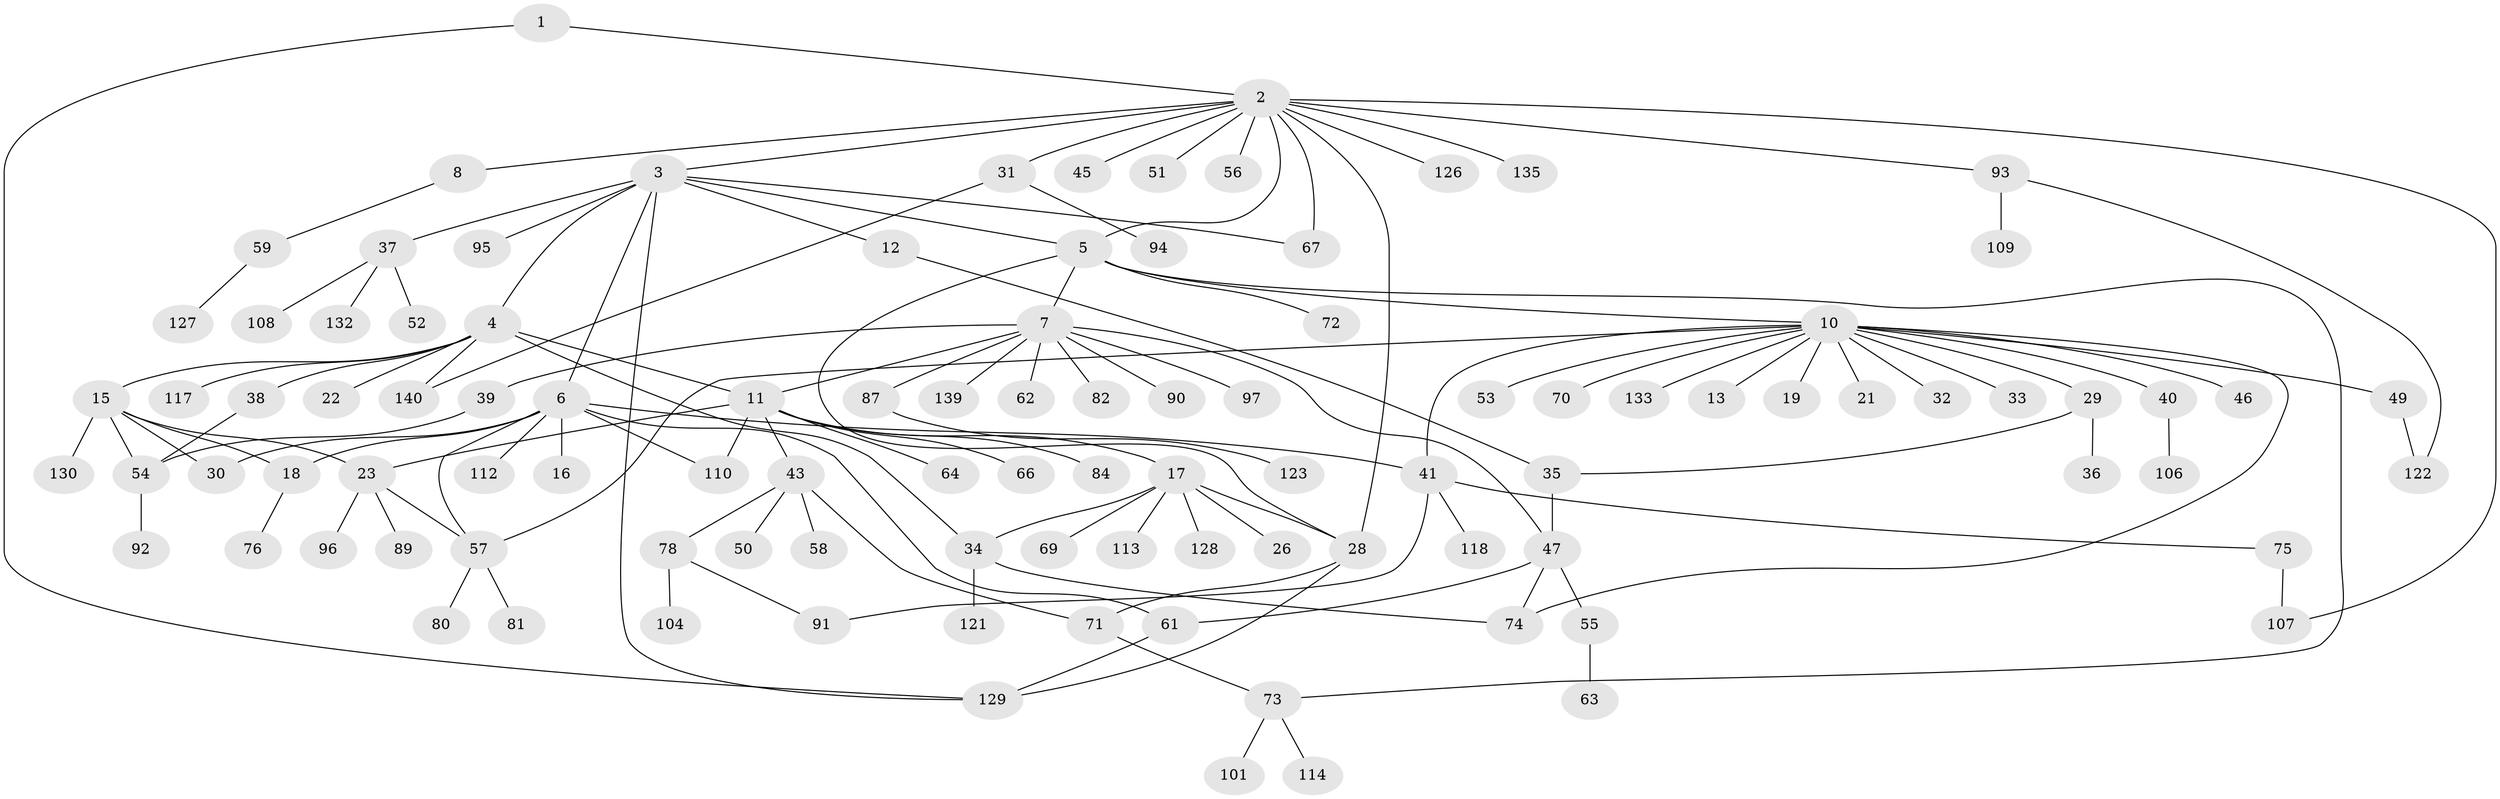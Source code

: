 // original degree distribution, {2: 0.17857142857142858, 15: 0.014285714285714285, 10: 0.014285714285714285, 8: 0.007142857142857143, 7: 0.014285714285714285, 5: 0.06428571428571428, 3: 0.10714285714285714, 9: 0.014285714285714285, 1: 0.5285714285714286, 6: 0.014285714285714285, 4: 0.04285714285714286}
// Generated by graph-tools (version 1.1) at 2025/41/03/06/25 10:41:48]
// undirected, 104 vertices, 132 edges
graph export_dot {
graph [start="1"]
  node [color=gray90,style=filled];
  1;
  2 [super="+77"];
  3 [super="+25"];
  4 [super="+20"];
  5 [super="+105"];
  6 [super="+9"];
  7 [super="+24"];
  8 [super="+86"];
  10 [super="+14"];
  11 [super="+88"];
  12;
  13;
  15 [super="+27"];
  16;
  17 [super="+125"];
  18;
  19;
  21 [super="+99"];
  22;
  23 [super="+68"];
  26;
  28 [super="+120"];
  29 [super="+119"];
  30 [super="+138"];
  31 [super="+98"];
  32;
  33;
  34 [super="+48"];
  35 [super="+116"];
  36;
  37 [super="+44"];
  38;
  39 [super="+42"];
  40 [super="+60"];
  41 [super="+79"];
  43;
  45;
  46;
  47;
  49;
  50;
  51;
  52;
  53;
  54 [super="+131"];
  55 [super="+103"];
  56;
  57 [super="+83"];
  58;
  59;
  61 [super="+65"];
  62;
  63;
  64;
  66;
  67;
  69;
  70;
  71;
  72;
  73 [super="+85"];
  74 [super="+100"];
  75 [super="+124"];
  76;
  78 [super="+111"];
  80;
  81;
  82;
  84;
  87;
  89 [super="+136"];
  90;
  91;
  92;
  93 [super="+102"];
  94;
  95;
  96;
  97;
  101;
  104;
  106;
  107 [super="+115"];
  108;
  109;
  110;
  112;
  113;
  114;
  117;
  118;
  121;
  122 [super="+134"];
  123;
  126;
  127;
  128;
  129 [super="+137"];
  130;
  132;
  133;
  135;
  139;
  140;
  1 -- 2;
  1 -- 129;
  2 -- 3;
  2 -- 5;
  2 -- 8;
  2 -- 31;
  2 -- 45;
  2 -- 51;
  2 -- 56;
  2 -- 67;
  2 -- 93;
  2 -- 107;
  2 -- 126;
  2 -- 135;
  2 -- 28;
  3 -- 4;
  3 -- 6;
  3 -- 12;
  3 -- 37;
  3 -- 67;
  3 -- 95;
  3 -- 129;
  3 -- 5;
  4 -- 11;
  4 -- 15;
  4 -- 22;
  4 -- 38;
  4 -- 117;
  4 -- 140;
  4 -- 34;
  5 -- 7;
  5 -- 10;
  5 -- 72;
  5 -- 73;
  5 -- 28;
  6 -- 41;
  6 -- 110;
  6 -- 16;
  6 -- 112;
  6 -- 18;
  6 -- 30;
  6 -- 57;
  6 -- 61;
  7 -- 11;
  7 -- 87;
  7 -- 97;
  7 -- 82;
  7 -- 39;
  7 -- 90;
  7 -- 139;
  7 -- 62;
  7 -- 47;
  8 -- 59;
  10 -- 13;
  10 -- 19;
  10 -- 21;
  10 -- 29;
  10 -- 33;
  10 -- 40;
  10 -- 41;
  10 -- 46;
  10 -- 49;
  10 -- 53;
  10 -- 57;
  10 -- 70;
  10 -- 74;
  10 -- 32;
  10 -- 133;
  11 -- 17;
  11 -- 23;
  11 -- 43;
  11 -- 64;
  11 -- 66;
  11 -- 84;
  11 -- 110;
  12 -- 35;
  15 -- 18;
  15 -- 30;
  15 -- 54;
  15 -- 130;
  15 -- 23;
  17 -- 26;
  17 -- 28;
  17 -- 34 [weight=2];
  17 -- 69;
  17 -- 113;
  17 -- 128;
  18 -- 76;
  23 -- 57;
  23 -- 89;
  23 -- 96;
  28 -- 129;
  28 -- 71;
  29 -- 36;
  29 -- 35;
  31 -- 94;
  31 -- 140;
  34 -- 121;
  34 -- 74;
  35 -- 47;
  37 -- 52;
  37 -- 108;
  37 -- 132;
  38 -- 54;
  39 -- 54;
  40 -- 106;
  41 -- 75;
  41 -- 118;
  41 -- 91;
  43 -- 50;
  43 -- 58;
  43 -- 71;
  43 -- 78;
  47 -- 55;
  47 -- 61;
  47 -- 74;
  49 -- 122;
  54 -- 92;
  55 -- 63;
  57 -- 80;
  57 -- 81;
  59 -- 127;
  61 -- 129;
  71 -- 73;
  73 -- 114;
  73 -- 101;
  75 -- 107;
  78 -- 91;
  78 -- 104;
  87 -- 123;
  93 -- 109;
  93 -- 122;
}
